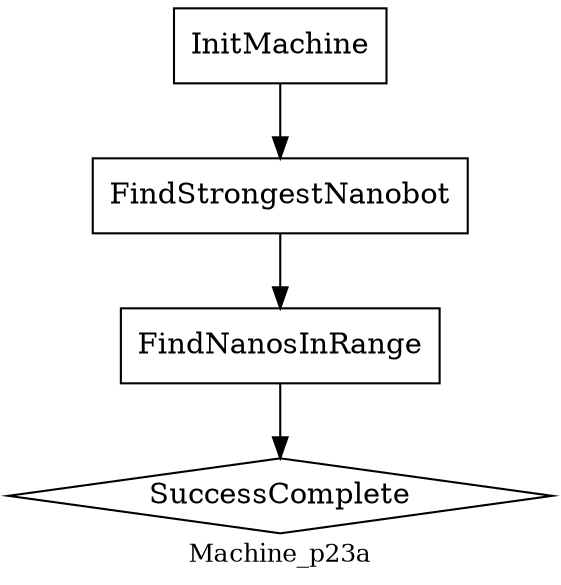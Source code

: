 digraph MyGraphName {
node [shape=box] InitMachine; FindStrongestNanobot; FindNanosInRange
node [shape=diamond] SuccessComplete
node [shape=ellipse] 
FindNanosInRange->SuccessComplete ;
FindStrongestNanobot->FindNanosInRange ;
InitMachine->FindStrongestNanobot ;
overlap=false
label=Machine_p23a
fontsize=12
}
